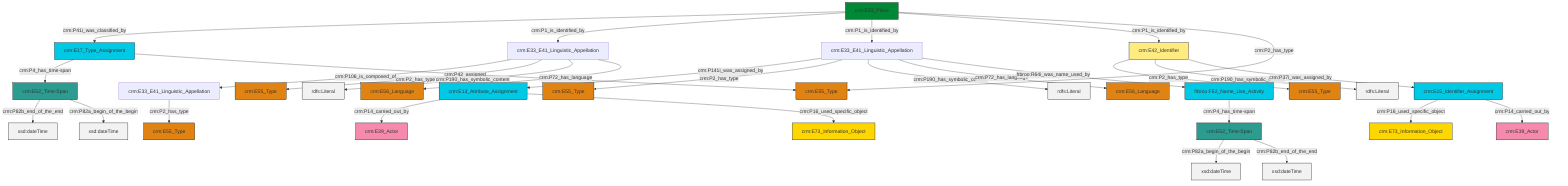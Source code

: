 graph TD
classDef Literal fill:#f2f2f2,stroke:#000000;
classDef CRM_Entity fill:#FFFFFF,stroke:#000000;
classDef Temporal_Entity fill:#00C9E6, stroke:#000000;
classDef Type fill:#E18312, stroke:#000000;
classDef Time-Span fill:#2C9C91, stroke:#000000;
classDef Appellation fill:#FFEB7F, stroke:#000000;
classDef Place fill:#008836, stroke:#000000;
classDef Persistent_Item fill:#B266B2, stroke:#000000;
classDef Conceptual_Object fill:#FFD700, stroke:#000000;
classDef Physical_Thing fill:#D2B48C, stroke:#000000;
classDef Actor fill:#f58aad, stroke:#000000;
classDef PC_Classes fill:#4ce600, stroke:#000000;
classDef Multi fill:#cccccc,stroke:#000000;

0["crm:E52_Time-Span"]:::Time-Span -->|crm:P82a_begin_of_the_begin| 1[xsd:dateTime]:::Literal
2["frbroo:F52_Name_Use_Activity"]:::Temporal_Entity -->|crm:P4_has_time-span| 0["crm:E52_Time-Span"]:::Time-Span
5["crm:E33_E41_Linguistic_Appellation"]:::Default -->|crm:P106_is_composed_of| 6["crm:E33_E41_Linguistic_Appellation"]:::Default
8["crm:E13_Attribute_Assignment"]:::Temporal_Entity -->|crm:P14_carried_out_by| 9["crm:E39_Actor"]:::Actor
10["crm:E33_E41_Linguistic_Appellation"]:::Default -->|crm:P141i_was_assigned_by| 8["crm:E13_Attribute_Assignment"]:::Temporal_Entity
12["crm:E15_Identifier_Assignment"]:::Temporal_Entity -->|crm:P16_used_specific_object| 13["crm:E73_Information_Object"]:::Conceptual_Object
18["crm:E53_Place"]:::Place -->|crm:P41i_was_classified_by| 19["crm:E17_Type_Assignment"]:::Temporal_Entity
21["crm:E52_Time-Span"]:::Time-Span -->|crm:P82b_end_of_the_end| 22[xsd:dateTime]:::Literal
0["crm:E52_Time-Span"]:::Time-Span -->|crm:P82b_end_of_the_end| 23[xsd:dateTime]:::Literal
19["crm:E17_Type_Assignment"]:::Temporal_Entity -->|crm:P4_has_time-span| 21["crm:E52_Time-Span"]:::Time-Span
28["crm:E42_Identifier"]:::Appellation -->|crm:P2_has_type| 15["crm:E55_Type"]:::Type
19["crm:E17_Type_Assignment"]:::Temporal_Entity -->|crm:P42_assigned| 30["crm:E55_Type"]:::Type
12["crm:E15_Identifier_Assignment"]:::Temporal_Entity -->|crm:P14_carried_out_by| 31["crm:E39_Actor"]:::Actor
18["crm:E53_Place"]:::Place -->|crm:P1_is_identified_by| 5["crm:E33_E41_Linguistic_Appellation"]:::Default
28["crm:E42_Identifier"]:::Appellation -->|crm:P190_has_symbolic_content| 35[rdfs:Literal]:::Literal
18["crm:E53_Place"]:::Place -->|crm:P1_is_identified_by| 10["crm:E33_E41_Linguistic_Appellation"]:::Default
5["crm:E33_E41_Linguistic_Appellation"]:::Default -->|crm:P2_has_type| 33["crm:E55_Type"]:::Type
18["crm:E53_Place"]:::Place -->|crm:P1_is_identified_by| 28["crm:E42_Identifier"]:::Appellation
5["crm:E33_E41_Linguistic_Appellation"]:::Default -->|crm:P190_has_symbolic_content| 39[rdfs:Literal]:::Literal
10["crm:E33_E41_Linguistic_Appellation"]:::Default -->|crm:P2_has_type| 24["crm:E55_Type"]:::Type
8["crm:E13_Attribute_Assignment"]:::Temporal_Entity -->|crm:P16_used_specific_object| 3["crm:E73_Information_Object"]:::Conceptual_Object
6["crm:E33_E41_Linguistic_Appellation"]:::Default -->|crm:P2_has_type| 26["crm:E55_Type"]:::Type
10["crm:E33_E41_Linguistic_Appellation"]:::Default -->|crm:P190_has_symbolic_content| 46[rdfs:Literal]:::Literal
21["crm:E52_Time-Span"]:::Time-Span -->|crm:P82a_begin_of_the_begin| 48[xsd:dateTime]:::Literal
28["crm:E42_Identifier"]:::Appellation -->|crm:P37i_was_assigned_by| 12["crm:E15_Identifier_Assignment"]:::Temporal_Entity
10["crm:E33_E41_Linguistic_Appellation"]:::Default -->|crm:P72_has_language| 40["crm:E56_Language"]:::Type
5["crm:E33_E41_Linguistic_Appellation"]:::Default -->|crm:P72_has_language| 51["crm:E56_Language"]:::Type
18["crm:E53_Place"]:::Place -->|crm:P2_has_type| 30["crm:E55_Type"]:::Type
10["crm:E33_E41_Linguistic_Appellation"]:::Default -->|frbroo:R64i_was_name_used_by| 2["frbroo:F52_Name_Use_Activity"]:::Temporal_Entity